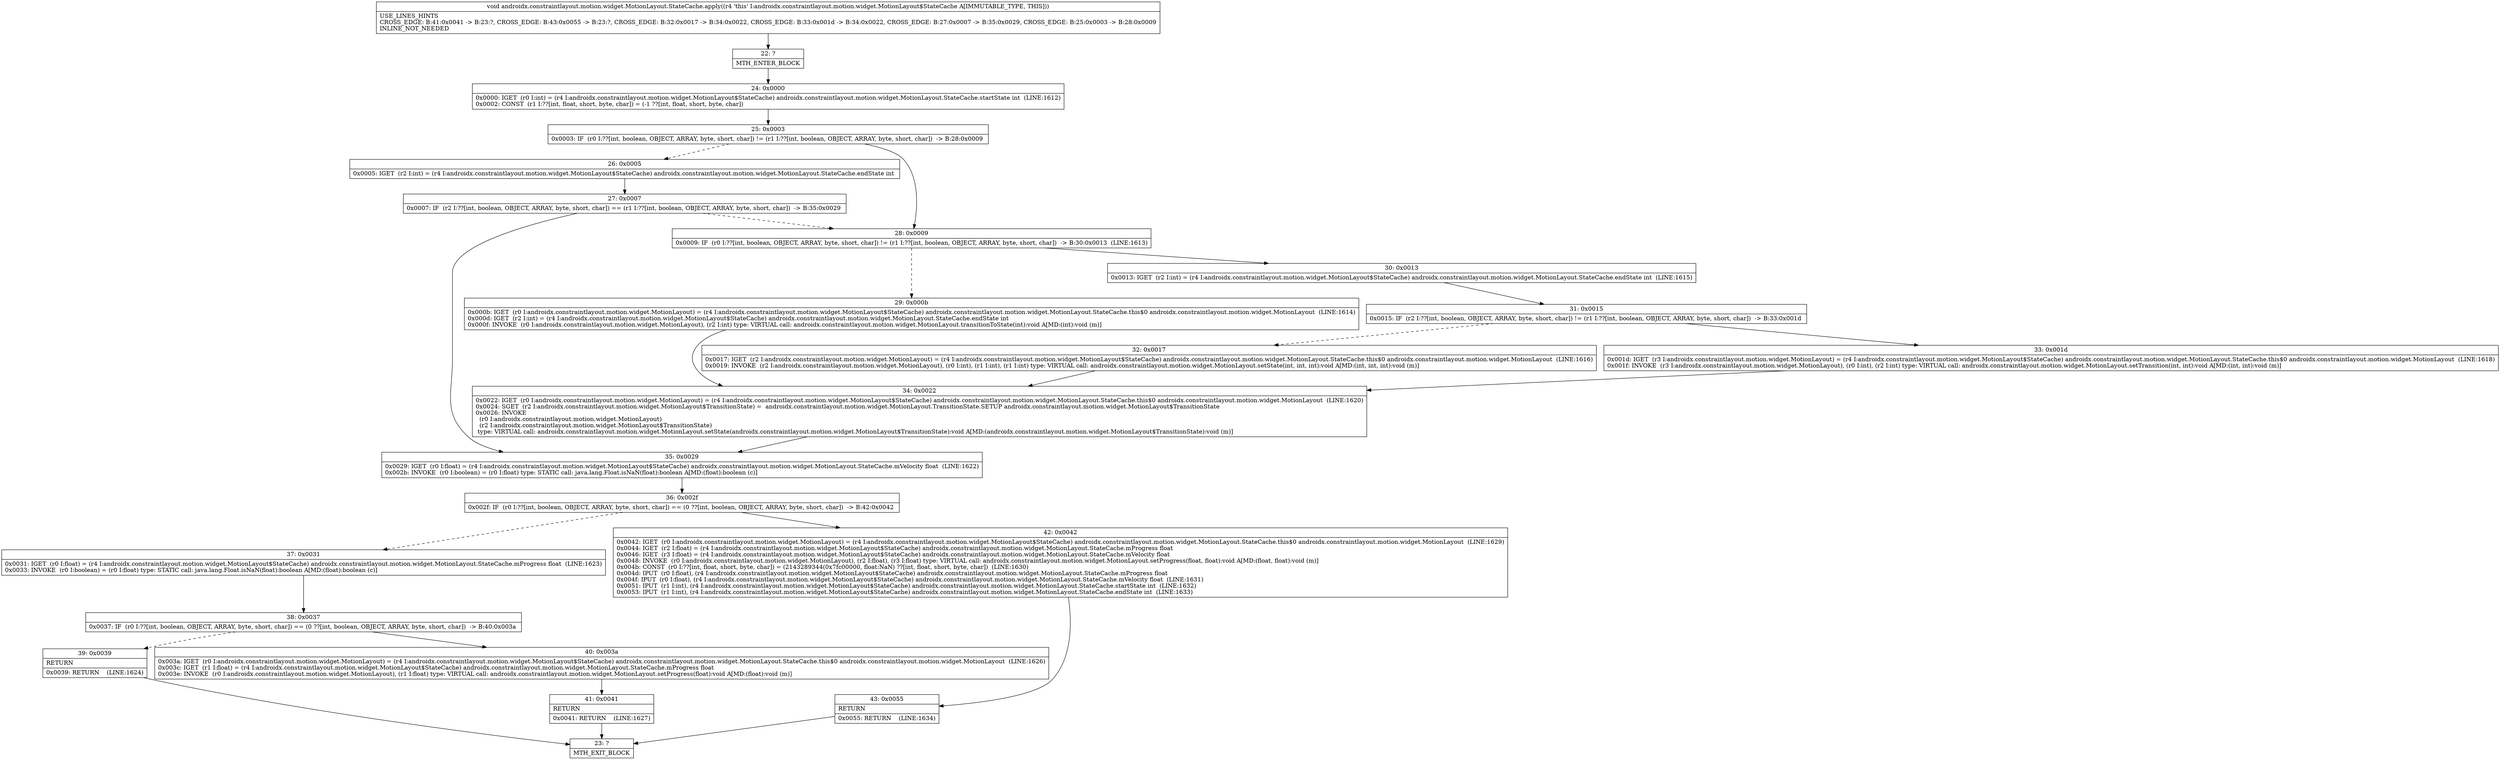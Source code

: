 digraph "CFG forandroidx.constraintlayout.motion.widget.MotionLayout.StateCache.apply()V" {
Node_22 [shape=record,label="{22\:\ ?|MTH_ENTER_BLOCK\l}"];
Node_24 [shape=record,label="{24\:\ 0x0000|0x0000: IGET  (r0 I:int) = (r4 I:androidx.constraintlayout.motion.widget.MotionLayout$StateCache) androidx.constraintlayout.motion.widget.MotionLayout.StateCache.startState int  (LINE:1612)\l0x0002: CONST  (r1 I:??[int, float, short, byte, char]) = (\-1 ??[int, float, short, byte, char]) \l}"];
Node_25 [shape=record,label="{25\:\ 0x0003|0x0003: IF  (r0 I:??[int, boolean, OBJECT, ARRAY, byte, short, char]) != (r1 I:??[int, boolean, OBJECT, ARRAY, byte, short, char])  \-\> B:28:0x0009 \l}"];
Node_26 [shape=record,label="{26\:\ 0x0005|0x0005: IGET  (r2 I:int) = (r4 I:androidx.constraintlayout.motion.widget.MotionLayout$StateCache) androidx.constraintlayout.motion.widget.MotionLayout.StateCache.endState int \l}"];
Node_27 [shape=record,label="{27\:\ 0x0007|0x0007: IF  (r2 I:??[int, boolean, OBJECT, ARRAY, byte, short, char]) == (r1 I:??[int, boolean, OBJECT, ARRAY, byte, short, char])  \-\> B:35:0x0029 \l}"];
Node_35 [shape=record,label="{35\:\ 0x0029|0x0029: IGET  (r0 I:float) = (r4 I:androidx.constraintlayout.motion.widget.MotionLayout$StateCache) androidx.constraintlayout.motion.widget.MotionLayout.StateCache.mVelocity float  (LINE:1622)\l0x002b: INVOKE  (r0 I:boolean) = (r0 I:float) type: STATIC call: java.lang.Float.isNaN(float):boolean A[MD:(float):boolean (c)]\l}"];
Node_36 [shape=record,label="{36\:\ 0x002f|0x002f: IF  (r0 I:??[int, boolean, OBJECT, ARRAY, byte, short, char]) == (0 ??[int, boolean, OBJECT, ARRAY, byte, short, char])  \-\> B:42:0x0042 \l}"];
Node_37 [shape=record,label="{37\:\ 0x0031|0x0031: IGET  (r0 I:float) = (r4 I:androidx.constraintlayout.motion.widget.MotionLayout$StateCache) androidx.constraintlayout.motion.widget.MotionLayout.StateCache.mProgress float  (LINE:1623)\l0x0033: INVOKE  (r0 I:boolean) = (r0 I:float) type: STATIC call: java.lang.Float.isNaN(float):boolean A[MD:(float):boolean (c)]\l}"];
Node_38 [shape=record,label="{38\:\ 0x0037|0x0037: IF  (r0 I:??[int, boolean, OBJECT, ARRAY, byte, short, char]) == (0 ??[int, boolean, OBJECT, ARRAY, byte, short, char])  \-\> B:40:0x003a \l}"];
Node_39 [shape=record,label="{39\:\ 0x0039|RETURN\l|0x0039: RETURN    (LINE:1624)\l}"];
Node_23 [shape=record,label="{23\:\ ?|MTH_EXIT_BLOCK\l}"];
Node_40 [shape=record,label="{40\:\ 0x003a|0x003a: IGET  (r0 I:androidx.constraintlayout.motion.widget.MotionLayout) = (r4 I:androidx.constraintlayout.motion.widget.MotionLayout$StateCache) androidx.constraintlayout.motion.widget.MotionLayout.StateCache.this$0 androidx.constraintlayout.motion.widget.MotionLayout  (LINE:1626)\l0x003c: IGET  (r1 I:float) = (r4 I:androidx.constraintlayout.motion.widget.MotionLayout$StateCache) androidx.constraintlayout.motion.widget.MotionLayout.StateCache.mProgress float \l0x003e: INVOKE  (r0 I:androidx.constraintlayout.motion.widget.MotionLayout), (r1 I:float) type: VIRTUAL call: androidx.constraintlayout.motion.widget.MotionLayout.setProgress(float):void A[MD:(float):void (m)]\l}"];
Node_41 [shape=record,label="{41\:\ 0x0041|RETURN\l|0x0041: RETURN    (LINE:1627)\l}"];
Node_42 [shape=record,label="{42\:\ 0x0042|0x0042: IGET  (r0 I:androidx.constraintlayout.motion.widget.MotionLayout) = (r4 I:androidx.constraintlayout.motion.widget.MotionLayout$StateCache) androidx.constraintlayout.motion.widget.MotionLayout.StateCache.this$0 androidx.constraintlayout.motion.widget.MotionLayout  (LINE:1629)\l0x0044: IGET  (r2 I:float) = (r4 I:androidx.constraintlayout.motion.widget.MotionLayout$StateCache) androidx.constraintlayout.motion.widget.MotionLayout.StateCache.mProgress float \l0x0046: IGET  (r3 I:float) = (r4 I:androidx.constraintlayout.motion.widget.MotionLayout$StateCache) androidx.constraintlayout.motion.widget.MotionLayout.StateCache.mVelocity float \l0x0048: INVOKE  (r0 I:androidx.constraintlayout.motion.widget.MotionLayout), (r2 I:float), (r3 I:float) type: VIRTUAL call: androidx.constraintlayout.motion.widget.MotionLayout.setProgress(float, float):void A[MD:(float, float):void (m)]\l0x004b: CONST  (r0 I:??[int, float, short, byte, char]) = (2143289344(0x7fc00000, float:NaN) ??[int, float, short, byte, char])  (LINE:1630)\l0x004d: IPUT  (r0 I:float), (r4 I:androidx.constraintlayout.motion.widget.MotionLayout$StateCache) androidx.constraintlayout.motion.widget.MotionLayout.StateCache.mProgress float \l0x004f: IPUT  (r0 I:float), (r4 I:androidx.constraintlayout.motion.widget.MotionLayout$StateCache) androidx.constraintlayout.motion.widget.MotionLayout.StateCache.mVelocity float  (LINE:1631)\l0x0051: IPUT  (r1 I:int), (r4 I:androidx.constraintlayout.motion.widget.MotionLayout$StateCache) androidx.constraintlayout.motion.widget.MotionLayout.StateCache.startState int  (LINE:1632)\l0x0053: IPUT  (r1 I:int), (r4 I:androidx.constraintlayout.motion.widget.MotionLayout$StateCache) androidx.constraintlayout.motion.widget.MotionLayout.StateCache.endState int  (LINE:1633)\l}"];
Node_43 [shape=record,label="{43\:\ 0x0055|RETURN\l|0x0055: RETURN    (LINE:1634)\l}"];
Node_28 [shape=record,label="{28\:\ 0x0009|0x0009: IF  (r0 I:??[int, boolean, OBJECT, ARRAY, byte, short, char]) != (r1 I:??[int, boolean, OBJECT, ARRAY, byte, short, char])  \-\> B:30:0x0013  (LINE:1613)\l}"];
Node_29 [shape=record,label="{29\:\ 0x000b|0x000b: IGET  (r0 I:androidx.constraintlayout.motion.widget.MotionLayout) = (r4 I:androidx.constraintlayout.motion.widget.MotionLayout$StateCache) androidx.constraintlayout.motion.widget.MotionLayout.StateCache.this$0 androidx.constraintlayout.motion.widget.MotionLayout  (LINE:1614)\l0x000d: IGET  (r2 I:int) = (r4 I:androidx.constraintlayout.motion.widget.MotionLayout$StateCache) androidx.constraintlayout.motion.widget.MotionLayout.StateCache.endState int \l0x000f: INVOKE  (r0 I:androidx.constraintlayout.motion.widget.MotionLayout), (r2 I:int) type: VIRTUAL call: androidx.constraintlayout.motion.widget.MotionLayout.transitionToState(int):void A[MD:(int):void (m)]\l}"];
Node_34 [shape=record,label="{34\:\ 0x0022|0x0022: IGET  (r0 I:androidx.constraintlayout.motion.widget.MotionLayout) = (r4 I:androidx.constraintlayout.motion.widget.MotionLayout$StateCache) androidx.constraintlayout.motion.widget.MotionLayout.StateCache.this$0 androidx.constraintlayout.motion.widget.MotionLayout  (LINE:1620)\l0x0024: SGET  (r2 I:androidx.constraintlayout.motion.widget.MotionLayout$TransitionState) =  androidx.constraintlayout.motion.widget.MotionLayout.TransitionState.SETUP androidx.constraintlayout.motion.widget.MotionLayout$TransitionState \l0x0026: INVOKE  \l  (r0 I:androidx.constraintlayout.motion.widget.MotionLayout)\l  (r2 I:androidx.constraintlayout.motion.widget.MotionLayout$TransitionState)\l type: VIRTUAL call: androidx.constraintlayout.motion.widget.MotionLayout.setState(androidx.constraintlayout.motion.widget.MotionLayout$TransitionState):void A[MD:(androidx.constraintlayout.motion.widget.MotionLayout$TransitionState):void (m)]\l}"];
Node_30 [shape=record,label="{30\:\ 0x0013|0x0013: IGET  (r2 I:int) = (r4 I:androidx.constraintlayout.motion.widget.MotionLayout$StateCache) androidx.constraintlayout.motion.widget.MotionLayout.StateCache.endState int  (LINE:1615)\l}"];
Node_31 [shape=record,label="{31\:\ 0x0015|0x0015: IF  (r2 I:??[int, boolean, OBJECT, ARRAY, byte, short, char]) != (r1 I:??[int, boolean, OBJECT, ARRAY, byte, short, char])  \-\> B:33:0x001d \l}"];
Node_32 [shape=record,label="{32\:\ 0x0017|0x0017: IGET  (r2 I:androidx.constraintlayout.motion.widget.MotionLayout) = (r4 I:androidx.constraintlayout.motion.widget.MotionLayout$StateCache) androidx.constraintlayout.motion.widget.MotionLayout.StateCache.this$0 androidx.constraintlayout.motion.widget.MotionLayout  (LINE:1616)\l0x0019: INVOKE  (r2 I:androidx.constraintlayout.motion.widget.MotionLayout), (r0 I:int), (r1 I:int), (r1 I:int) type: VIRTUAL call: androidx.constraintlayout.motion.widget.MotionLayout.setState(int, int, int):void A[MD:(int, int, int):void (m)]\l}"];
Node_33 [shape=record,label="{33\:\ 0x001d|0x001d: IGET  (r3 I:androidx.constraintlayout.motion.widget.MotionLayout) = (r4 I:androidx.constraintlayout.motion.widget.MotionLayout$StateCache) androidx.constraintlayout.motion.widget.MotionLayout.StateCache.this$0 androidx.constraintlayout.motion.widget.MotionLayout  (LINE:1618)\l0x001f: INVOKE  (r3 I:androidx.constraintlayout.motion.widget.MotionLayout), (r0 I:int), (r2 I:int) type: VIRTUAL call: androidx.constraintlayout.motion.widget.MotionLayout.setTransition(int, int):void A[MD:(int, int):void (m)]\l}"];
MethodNode[shape=record,label="{void androidx.constraintlayout.motion.widget.MotionLayout.StateCache.apply((r4 'this' I:androidx.constraintlayout.motion.widget.MotionLayout$StateCache A[IMMUTABLE_TYPE, THIS]))  | USE_LINES_HINTS\lCROSS_EDGE: B:41:0x0041 \-\> B:23:?, CROSS_EDGE: B:43:0x0055 \-\> B:23:?, CROSS_EDGE: B:32:0x0017 \-\> B:34:0x0022, CROSS_EDGE: B:33:0x001d \-\> B:34:0x0022, CROSS_EDGE: B:27:0x0007 \-\> B:35:0x0029, CROSS_EDGE: B:25:0x0003 \-\> B:28:0x0009\lINLINE_NOT_NEEDED\l}"];
MethodNode -> Node_22;Node_22 -> Node_24;
Node_24 -> Node_25;
Node_25 -> Node_26[style=dashed];
Node_25 -> Node_28;
Node_26 -> Node_27;
Node_27 -> Node_28[style=dashed];
Node_27 -> Node_35;
Node_35 -> Node_36;
Node_36 -> Node_37[style=dashed];
Node_36 -> Node_42;
Node_37 -> Node_38;
Node_38 -> Node_39[style=dashed];
Node_38 -> Node_40;
Node_39 -> Node_23;
Node_40 -> Node_41;
Node_41 -> Node_23;
Node_42 -> Node_43;
Node_43 -> Node_23;
Node_28 -> Node_29[style=dashed];
Node_28 -> Node_30;
Node_29 -> Node_34;
Node_34 -> Node_35;
Node_30 -> Node_31;
Node_31 -> Node_32[style=dashed];
Node_31 -> Node_33;
Node_32 -> Node_34;
Node_33 -> Node_34;
}

